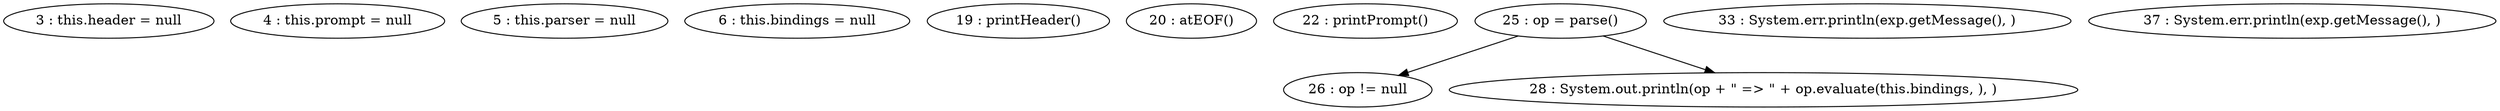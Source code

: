 digraph G {
"3 : this.header = null"
"4 : this.prompt = null"
"5 : this.parser = null"
"6 : this.bindings = null"
"19 : printHeader()"
"20 : atEOF()"
"22 : printPrompt()"
"25 : op = parse()"
"25 : op = parse()" -> "26 : op != null"
"25 : op = parse()" -> "28 : System.out.println(op + \" => \" + op.evaluate(this.bindings, ), )"
"26 : op != null"
"20 : atEOF()"
"28 : System.out.println(op + \" => \" + op.evaluate(this.bindings, ), )"
"33 : System.err.println(exp.getMessage(), )"
"37 : System.err.println(exp.getMessage(), )"
}